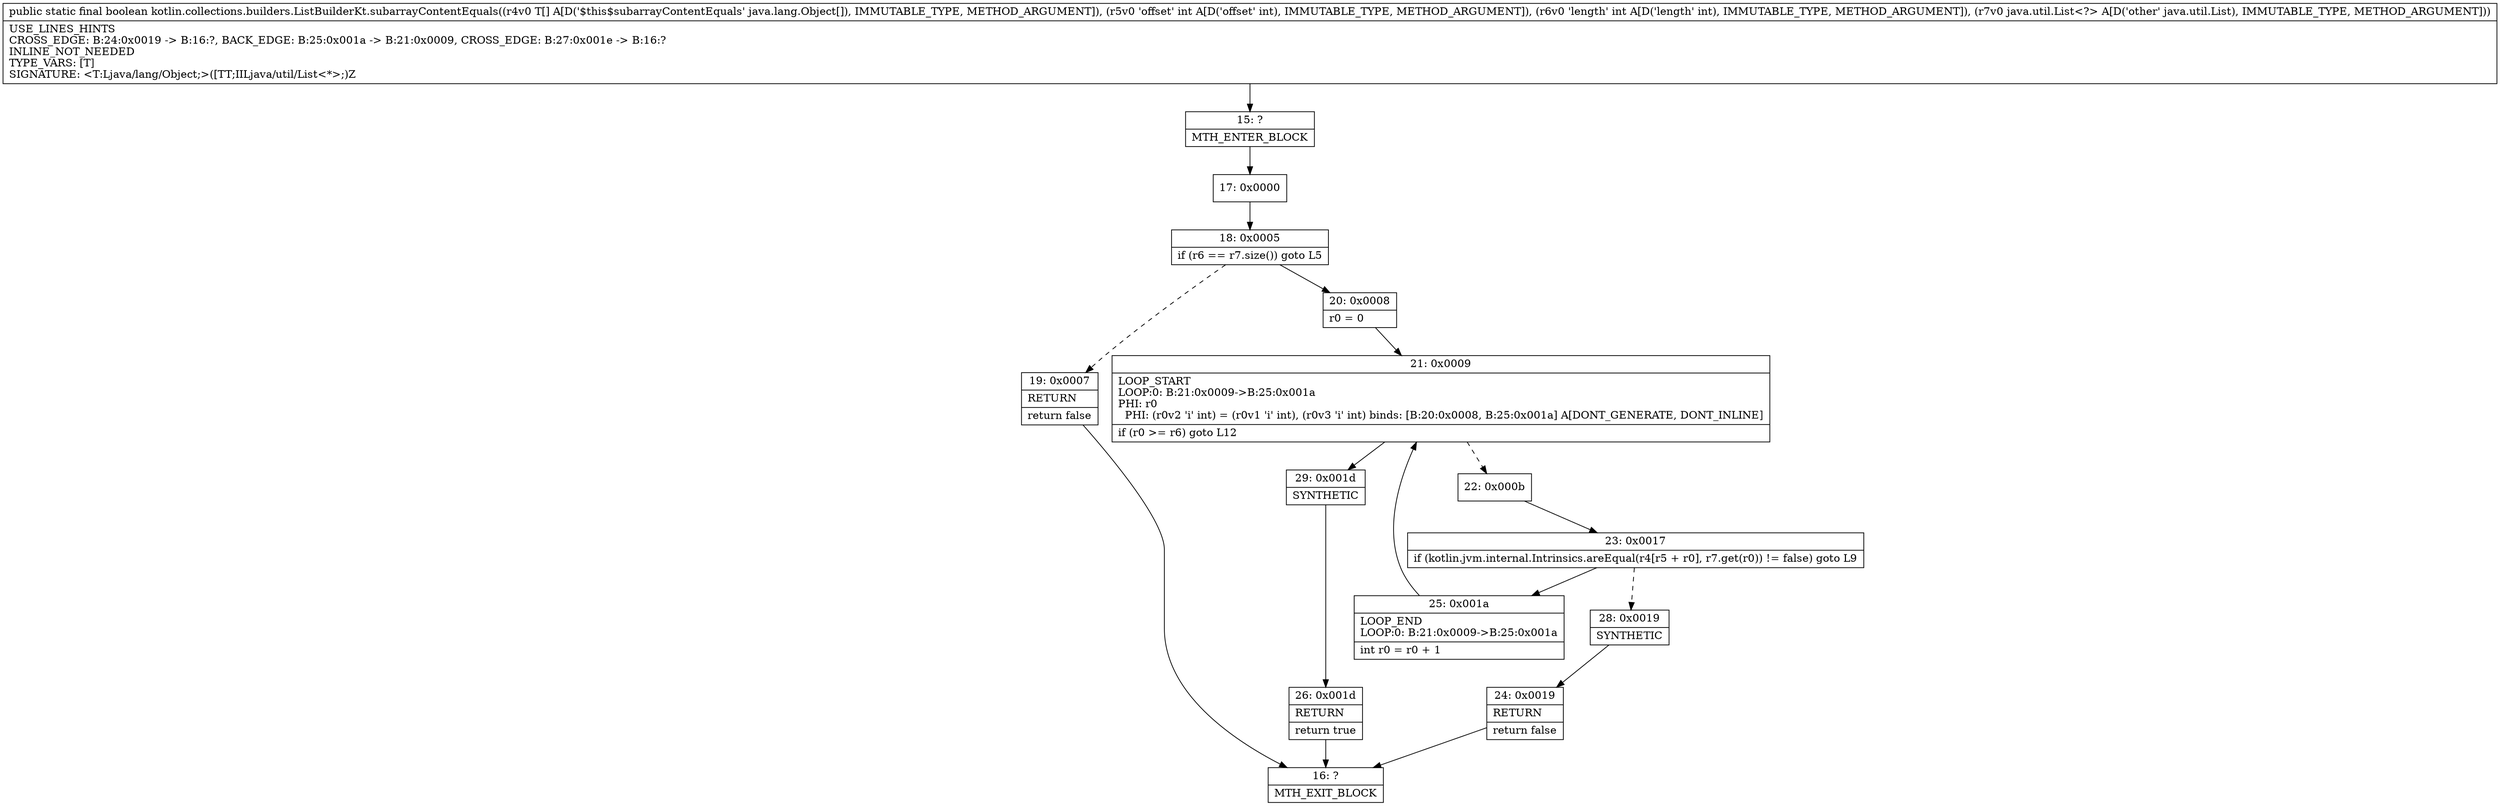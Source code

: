 digraph "CFG forkotlin.collections.builders.ListBuilderKt.subarrayContentEquals([Ljava\/lang\/Object;IILjava\/util\/List;)Z" {
Node_15 [shape=record,label="{15\:\ ?|MTH_ENTER_BLOCK\l}"];
Node_17 [shape=record,label="{17\:\ 0x0000}"];
Node_18 [shape=record,label="{18\:\ 0x0005|if (r6 == r7.size()) goto L5\l}"];
Node_19 [shape=record,label="{19\:\ 0x0007|RETURN\l|return false\l}"];
Node_16 [shape=record,label="{16\:\ ?|MTH_EXIT_BLOCK\l}"];
Node_20 [shape=record,label="{20\:\ 0x0008|r0 = 0\l}"];
Node_21 [shape=record,label="{21\:\ 0x0009|LOOP_START\lLOOP:0: B:21:0x0009\-\>B:25:0x001a\lPHI: r0 \l  PHI: (r0v2 'i' int) = (r0v1 'i' int), (r0v3 'i' int) binds: [B:20:0x0008, B:25:0x001a] A[DONT_GENERATE, DONT_INLINE]\l|if (r0 \>= r6) goto L12\l}"];
Node_22 [shape=record,label="{22\:\ 0x000b}"];
Node_23 [shape=record,label="{23\:\ 0x0017|if (kotlin.jvm.internal.Intrinsics.areEqual(r4[r5 + r0], r7.get(r0)) != false) goto L9\l}"];
Node_25 [shape=record,label="{25\:\ 0x001a|LOOP_END\lLOOP:0: B:21:0x0009\-\>B:25:0x001a\l|int r0 = r0 + 1\l}"];
Node_28 [shape=record,label="{28\:\ 0x0019|SYNTHETIC\l}"];
Node_24 [shape=record,label="{24\:\ 0x0019|RETURN\l|return false\l}"];
Node_29 [shape=record,label="{29\:\ 0x001d|SYNTHETIC\l}"];
Node_26 [shape=record,label="{26\:\ 0x001d|RETURN\l|return true\l}"];
MethodNode[shape=record,label="{public static final boolean kotlin.collections.builders.ListBuilderKt.subarrayContentEquals((r4v0 T[] A[D('$this$subarrayContentEquals' java.lang.Object[]), IMMUTABLE_TYPE, METHOD_ARGUMENT]), (r5v0 'offset' int A[D('offset' int), IMMUTABLE_TYPE, METHOD_ARGUMENT]), (r6v0 'length' int A[D('length' int), IMMUTABLE_TYPE, METHOD_ARGUMENT]), (r7v0 java.util.List\<?\> A[D('other' java.util.List), IMMUTABLE_TYPE, METHOD_ARGUMENT]))  | USE_LINES_HINTS\lCROSS_EDGE: B:24:0x0019 \-\> B:16:?, BACK_EDGE: B:25:0x001a \-\> B:21:0x0009, CROSS_EDGE: B:27:0x001e \-\> B:16:?\lINLINE_NOT_NEEDED\lTYPE_VARS: [T]\lSIGNATURE: \<T:Ljava\/lang\/Object;\>([TT;IILjava\/util\/List\<*\>;)Z\l}"];
MethodNode -> Node_15;Node_15 -> Node_17;
Node_17 -> Node_18;
Node_18 -> Node_19[style=dashed];
Node_18 -> Node_20;
Node_19 -> Node_16;
Node_20 -> Node_21;
Node_21 -> Node_22[style=dashed];
Node_21 -> Node_29;
Node_22 -> Node_23;
Node_23 -> Node_25;
Node_23 -> Node_28[style=dashed];
Node_25 -> Node_21;
Node_28 -> Node_24;
Node_24 -> Node_16;
Node_29 -> Node_26;
Node_26 -> Node_16;
}

